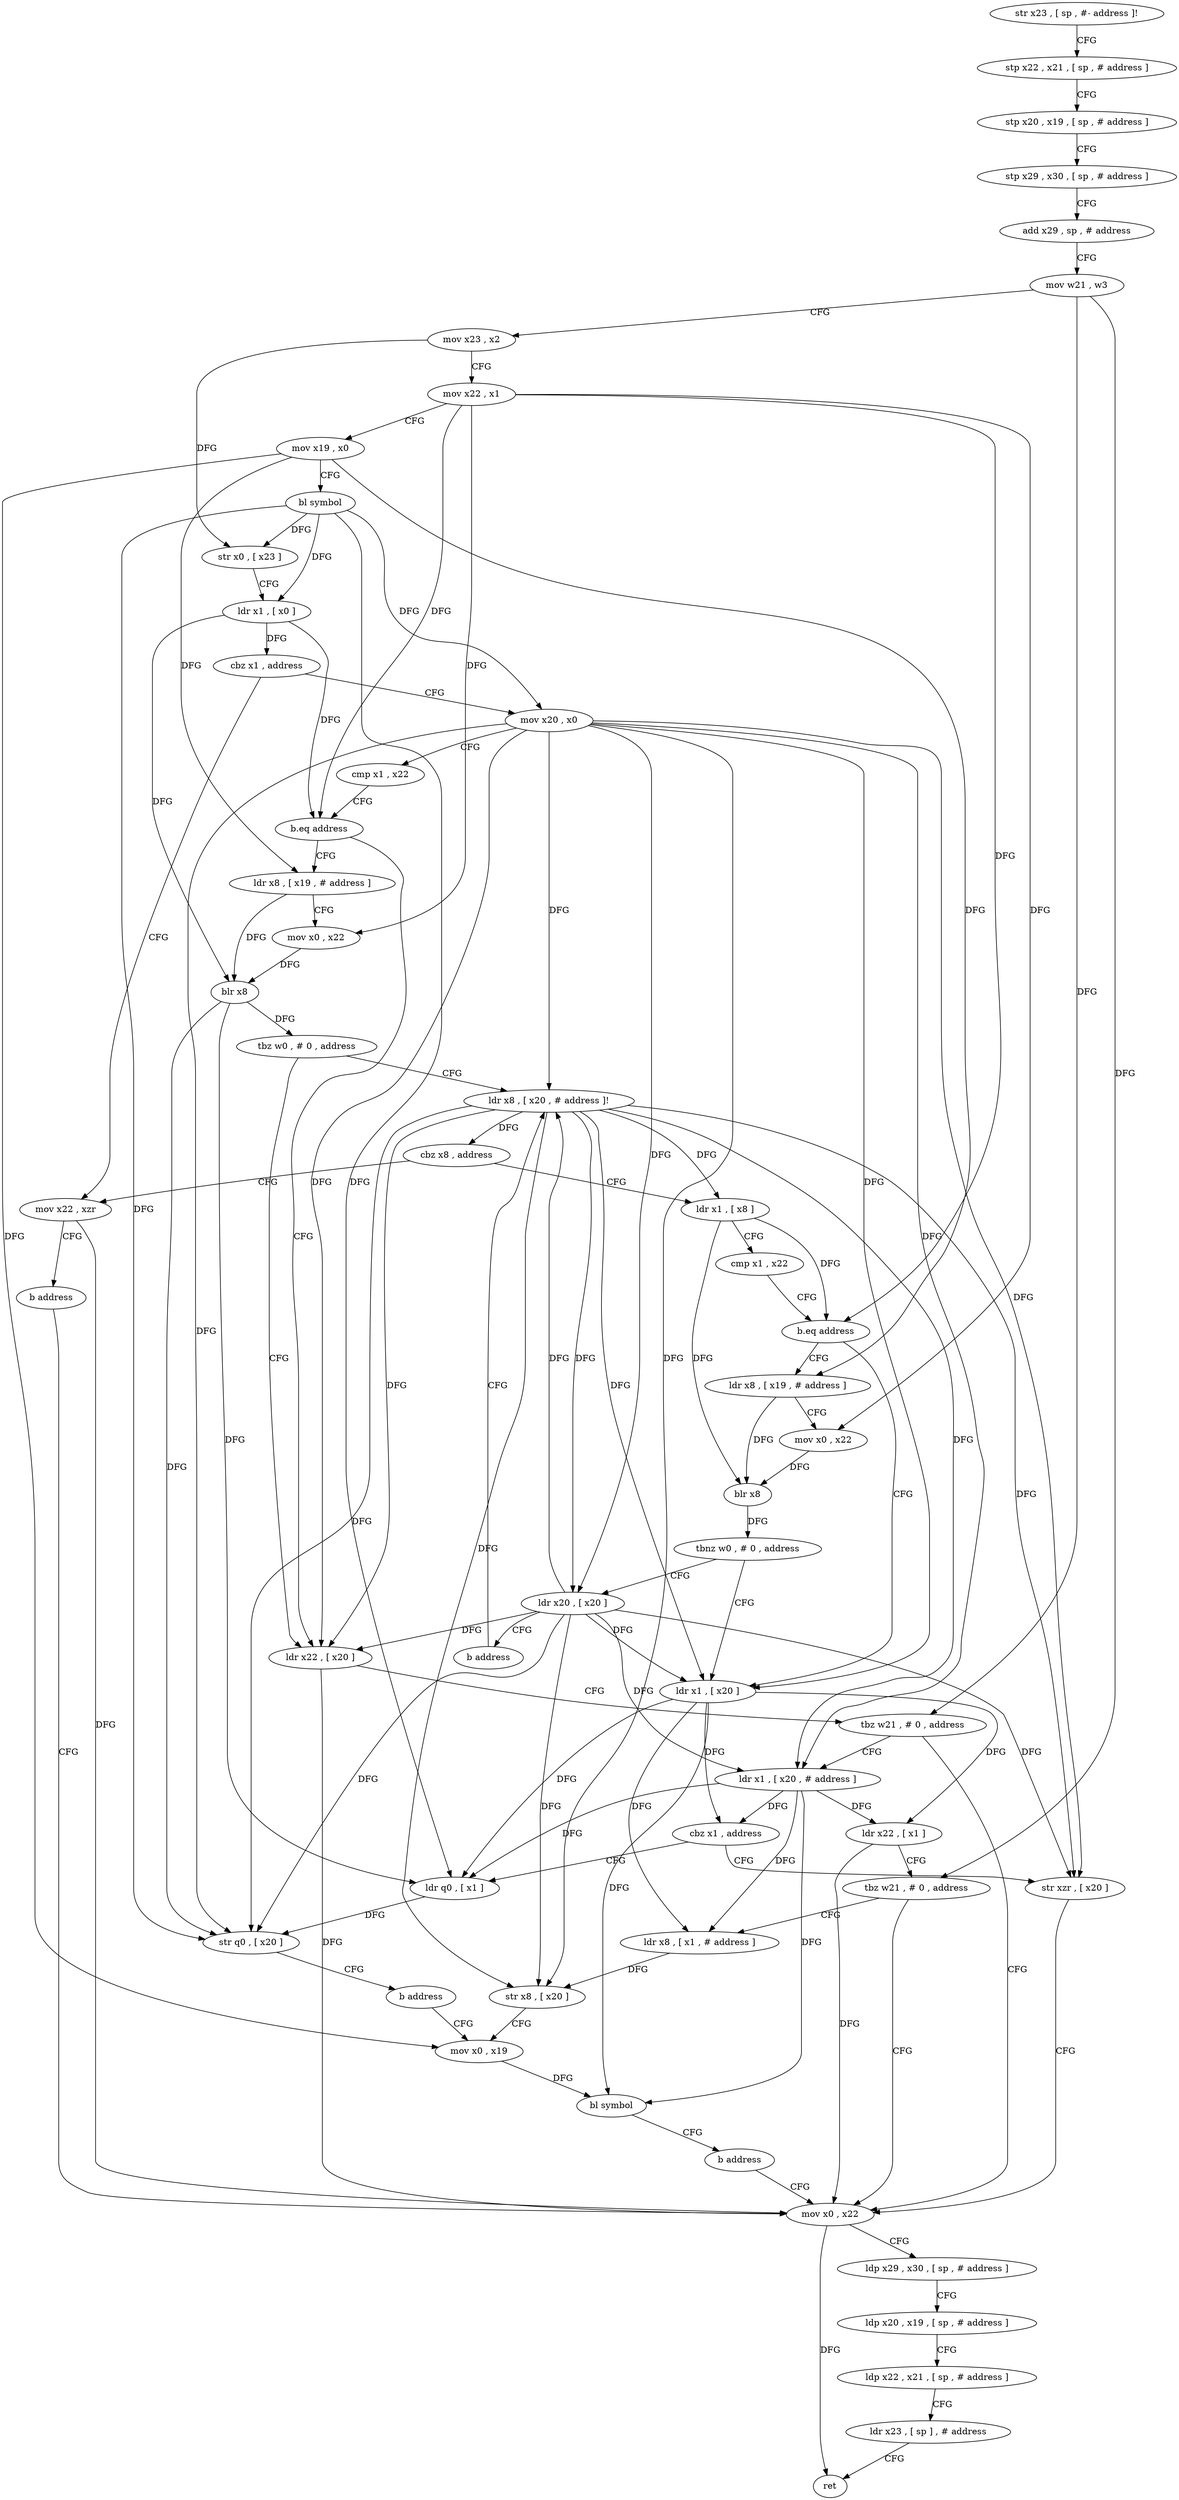 digraph "func" {
"4222348" [label = "str x23 , [ sp , #- address ]!" ]
"4222352" [label = "stp x22 , x21 , [ sp , # address ]" ]
"4222356" [label = "stp x20 , x19 , [ sp , # address ]" ]
"4222360" [label = "stp x29 , x30 , [ sp , # address ]" ]
"4222364" [label = "add x29 , sp , # address" ]
"4222368" [label = "mov w21 , w3" ]
"4222372" [label = "mov x23 , x2" ]
"4222376" [label = "mov x22 , x1" ]
"4222380" [label = "mov x19 , x0" ]
"4222384" [label = "bl symbol" ]
"4222388" [label = "str x0 , [ x23 ]" ]
"4222392" [label = "ldr x1 , [ x0 ]" ]
"4222396" [label = "cbz x1 , address" ]
"4222500" [label = "mov x22 , xzr" ]
"4222400" [label = "mov x20 , x0" ]
"4222504" [label = "b address" ]
"4222544" [label = "mov x0 , x22" ]
"4222404" [label = "cmp x1 , x22" ]
"4222408" [label = "b.eq address" ]
"4222428" [label = "ldr x22 , [ x20 ]" ]
"4222412" [label = "ldr x8 , [ x19 , # address ]" ]
"4222548" [label = "ldp x29 , x30 , [ sp , # address ]" ]
"4222552" [label = "ldp x20 , x19 , [ sp , # address ]" ]
"4222556" [label = "ldp x22 , x21 , [ sp , # address ]" ]
"4222560" [label = "ldr x23 , [ sp ] , # address" ]
"4222564" [label = "ret" ]
"4222432" [label = "tbz w21 , # 0 , address" ]
"4222436" [label = "ldr x1 , [ x20 , # address ]" ]
"4222416" [label = "mov x0 , x22" ]
"4222420" [label = "blr x8" ]
"4222424" [label = "tbz w0 , # 0 , address" ]
"4222456" [label = "ldr x8 , [ x20 , # address ]!" ]
"4222440" [label = "cbz x1 , address" ]
"4222540" [label = "str xzr , [ x20 ]" ]
"4222444" [label = "ldr q0 , [ x1 ]" ]
"4222460" [label = "cbz x8 , address" ]
"4222464" [label = "ldr x1 , [ x8 ]" ]
"4222448" [label = "str q0 , [ x20 ]" ]
"4222452" [label = "b address" ]
"4222528" [label = "mov x0 , x19" ]
"4222468" [label = "cmp x1 , x22" ]
"4222472" [label = "b.eq address" ]
"4222508" [label = "ldr x1 , [ x20 ]" ]
"4222476" [label = "ldr x8 , [ x19 , # address ]" ]
"4222532" [label = "bl symbol" ]
"4222536" [label = "b address" ]
"4222512" [label = "ldr x22 , [ x1 ]" ]
"4222516" [label = "tbz w21 , # 0 , address" ]
"4222520" [label = "ldr x8 , [ x1 , # address ]" ]
"4222480" [label = "mov x0 , x22" ]
"4222484" [label = "blr x8" ]
"4222488" [label = "tbnz w0 , # 0 , address" ]
"4222492" [label = "ldr x20 , [ x20 ]" ]
"4222524" [label = "str x8 , [ x20 ]" ]
"4222496" [label = "b address" ]
"4222348" -> "4222352" [ label = "CFG" ]
"4222352" -> "4222356" [ label = "CFG" ]
"4222356" -> "4222360" [ label = "CFG" ]
"4222360" -> "4222364" [ label = "CFG" ]
"4222364" -> "4222368" [ label = "CFG" ]
"4222368" -> "4222372" [ label = "CFG" ]
"4222368" -> "4222432" [ label = "DFG" ]
"4222368" -> "4222516" [ label = "DFG" ]
"4222372" -> "4222376" [ label = "CFG" ]
"4222372" -> "4222388" [ label = "DFG" ]
"4222376" -> "4222380" [ label = "CFG" ]
"4222376" -> "4222408" [ label = "DFG" ]
"4222376" -> "4222416" [ label = "DFG" ]
"4222376" -> "4222472" [ label = "DFG" ]
"4222376" -> "4222480" [ label = "DFG" ]
"4222380" -> "4222384" [ label = "CFG" ]
"4222380" -> "4222412" [ label = "DFG" ]
"4222380" -> "4222528" [ label = "DFG" ]
"4222380" -> "4222476" [ label = "DFG" ]
"4222384" -> "4222388" [ label = "DFG" ]
"4222384" -> "4222392" [ label = "DFG" ]
"4222384" -> "4222400" [ label = "DFG" ]
"4222384" -> "4222444" [ label = "DFG" ]
"4222384" -> "4222448" [ label = "DFG" ]
"4222388" -> "4222392" [ label = "CFG" ]
"4222392" -> "4222396" [ label = "DFG" ]
"4222392" -> "4222408" [ label = "DFG" ]
"4222392" -> "4222420" [ label = "DFG" ]
"4222396" -> "4222500" [ label = "CFG" ]
"4222396" -> "4222400" [ label = "CFG" ]
"4222500" -> "4222504" [ label = "CFG" ]
"4222500" -> "4222544" [ label = "DFG" ]
"4222400" -> "4222404" [ label = "CFG" ]
"4222400" -> "4222428" [ label = "DFG" ]
"4222400" -> "4222436" [ label = "DFG" ]
"4222400" -> "4222456" [ label = "DFG" ]
"4222400" -> "4222540" [ label = "DFG" ]
"4222400" -> "4222448" [ label = "DFG" ]
"4222400" -> "4222508" [ label = "DFG" ]
"4222400" -> "4222524" [ label = "DFG" ]
"4222400" -> "4222492" [ label = "DFG" ]
"4222504" -> "4222544" [ label = "CFG" ]
"4222544" -> "4222548" [ label = "CFG" ]
"4222544" -> "4222564" [ label = "DFG" ]
"4222404" -> "4222408" [ label = "CFG" ]
"4222408" -> "4222428" [ label = "CFG" ]
"4222408" -> "4222412" [ label = "CFG" ]
"4222428" -> "4222432" [ label = "CFG" ]
"4222428" -> "4222544" [ label = "DFG" ]
"4222412" -> "4222416" [ label = "CFG" ]
"4222412" -> "4222420" [ label = "DFG" ]
"4222548" -> "4222552" [ label = "CFG" ]
"4222552" -> "4222556" [ label = "CFG" ]
"4222556" -> "4222560" [ label = "CFG" ]
"4222560" -> "4222564" [ label = "CFG" ]
"4222432" -> "4222544" [ label = "CFG" ]
"4222432" -> "4222436" [ label = "CFG" ]
"4222436" -> "4222440" [ label = "DFG" ]
"4222436" -> "4222444" [ label = "DFG" ]
"4222436" -> "4222532" [ label = "DFG" ]
"4222436" -> "4222512" [ label = "DFG" ]
"4222436" -> "4222520" [ label = "DFG" ]
"4222416" -> "4222420" [ label = "DFG" ]
"4222420" -> "4222424" [ label = "DFG" ]
"4222420" -> "4222444" [ label = "DFG" ]
"4222420" -> "4222448" [ label = "DFG" ]
"4222424" -> "4222456" [ label = "CFG" ]
"4222424" -> "4222428" [ label = "CFG" ]
"4222456" -> "4222460" [ label = "DFG" ]
"4222456" -> "4222428" [ label = "DFG" ]
"4222456" -> "4222436" [ label = "DFG" ]
"4222456" -> "4222540" [ label = "DFG" ]
"4222456" -> "4222448" [ label = "DFG" ]
"4222456" -> "4222508" [ label = "DFG" ]
"4222456" -> "4222524" [ label = "DFG" ]
"4222456" -> "4222492" [ label = "DFG" ]
"4222456" -> "4222464" [ label = "DFG" ]
"4222440" -> "4222540" [ label = "CFG" ]
"4222440" -> "4222444" [ label = "CFG" ]
"4222540" -> "4222544" [ label = "CFG" ]
"4222444" -> "4222448" [ label = "DFG" ]
"4222460" -> "4222500" [ label = "CFG" ]
"4222460" -> "4222464" [ label = "CFG" ]
"4222464" -> "4222468" [ label = "CFG" ]
"4222464" -> "4222472" [ label = "DFG" ]
"4222464" -> "4222484" [ label = "DFG" ]
"4222448" -> "4222452" [ label = "CFG" ]
"4222452" -> "4222528" [ label = "CFG" ]
"4222528" -> "4222532" [ label = "DFG" ]
"4222468" -> "4222472" [ label = "CFG" ]
"4222472" -> "4222508" [ label = "CFG" ]
"4222472" -> "4222476" [ label = "CFG" ]
"4222508" -> "4222512" [ label = "DFG" ]
"4222508" -> "4222440" [ label = "DFG" ]
"4222508" -> "4222444" [ label = "DFG" ]
"4222508" -> "4222532" [ label = "DFG" ]
"4222508" -> "4222520" [ label = "DFG" ]
"4222476" -> "4222480" [ label = "CFG" ]
"4222476" -> "4222484" [ label = "DFG" ]
"4222532" -> "4222536" [ label = "CFG" ]
"4222536" -> "4222544" [ label = "CFG" ]
"4222512" -> "4222516" [ label = "CFG" ]
"4222512" -> "4222544" [ label = "DFG" ]
"4222516" -> "4222544" [ label = "CFG" ]
"4222516" -> "4222520" [ label = "CFG" ]
"4222520" -> "4222524" [ label = "DFG" ]
"4222480" -> "4222484" [ label = "DFG" ]
"4222484" -> "4222488" [ label = "DFG" ]
"4222488" -> "4222508" [ label = "CFG" ]
"4222488" -> "4222492" [ label = "CFG" ]
"4222492" -> "4222496" [ label = "CFG" ]
"4222492" -> "4222428" [ label = "DFG" ]
"4222492" -> "4222436" [ label = "DFG" ]
"4222492" -> "4222456" [ label = "DFG" ]
"4222492" -> "4222540" [ label = "DFG" ]
"4222492" -> "4222508" [ label = "DFG" ]
"4222492" -> "4222448" [ label = "DFG" ]
"4222492" -> "4222524" [ label = "DFG" ]
"4222524" -> "4222528" [ label = "CFG" ]
"4222496" -> "4222456" [ label = "CFG" ]
}

